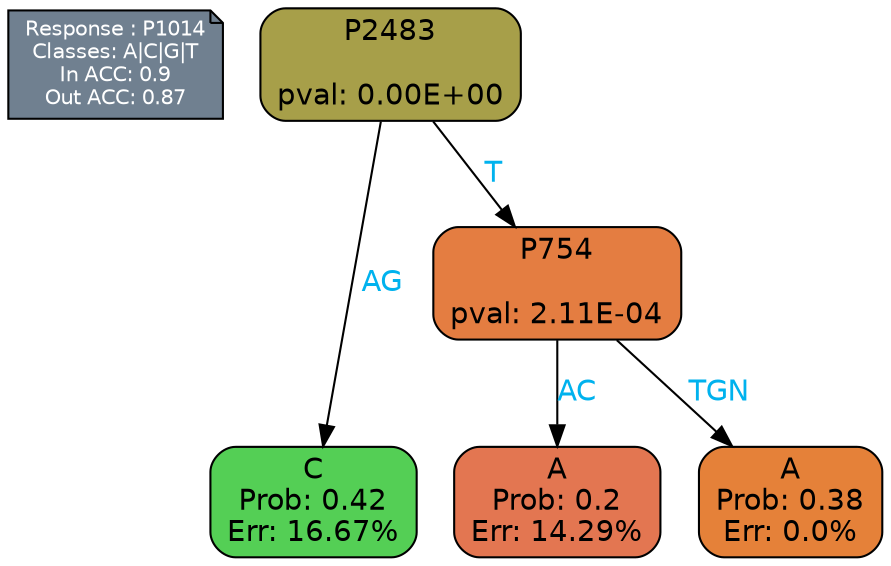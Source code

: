 digraph Tree {
node [shape=box, style="filled, rounded", color="black", fontname=helvetica] ;
graph [ranksep=equally, splines=polylines, bgcolor=transparent, dpi=600] ;
edge [fontname=helvetica] ;
LEGEND [label="Response : P1014
Classes: A|C|G|T
In ACC: 0.9
Out ACC: 0.87
",shape=note,align=left,style=filled,fillcolor="slategray",fontcolor="white",fontsize=10];1 [label="P2483

pval: 0.00E+00", fillcolor="#a79f49"] ;
2 [label="C
Prob: 0.42
Err: 16.67%", fillcolor="#54cf55"] ;
3 [label="P754

pval: 2.11E-04", fillcolor="#e47d41"] ;
4 [label="A
Prob: 0.2
Err: 14.29%", fillcolor="#e37651"] ;
5 [label="A
Prob: 0.38
Err: 0.0%", fillcolor="#e58139"] ;
1 -> 2 [label="AG",fontcolor=deepskyblue2] ;
1 -> 3 [label="T",fontcolor=deepskyblue2] ;
3 -> 4 [label="AC",fontcolor=deepskyblue2] ;
3 -> 5 [label="TGN",fontcolor=deepskyblue2] ;
{rank = same; 2;4;5;}{rank = same; LEGEND;1;}}